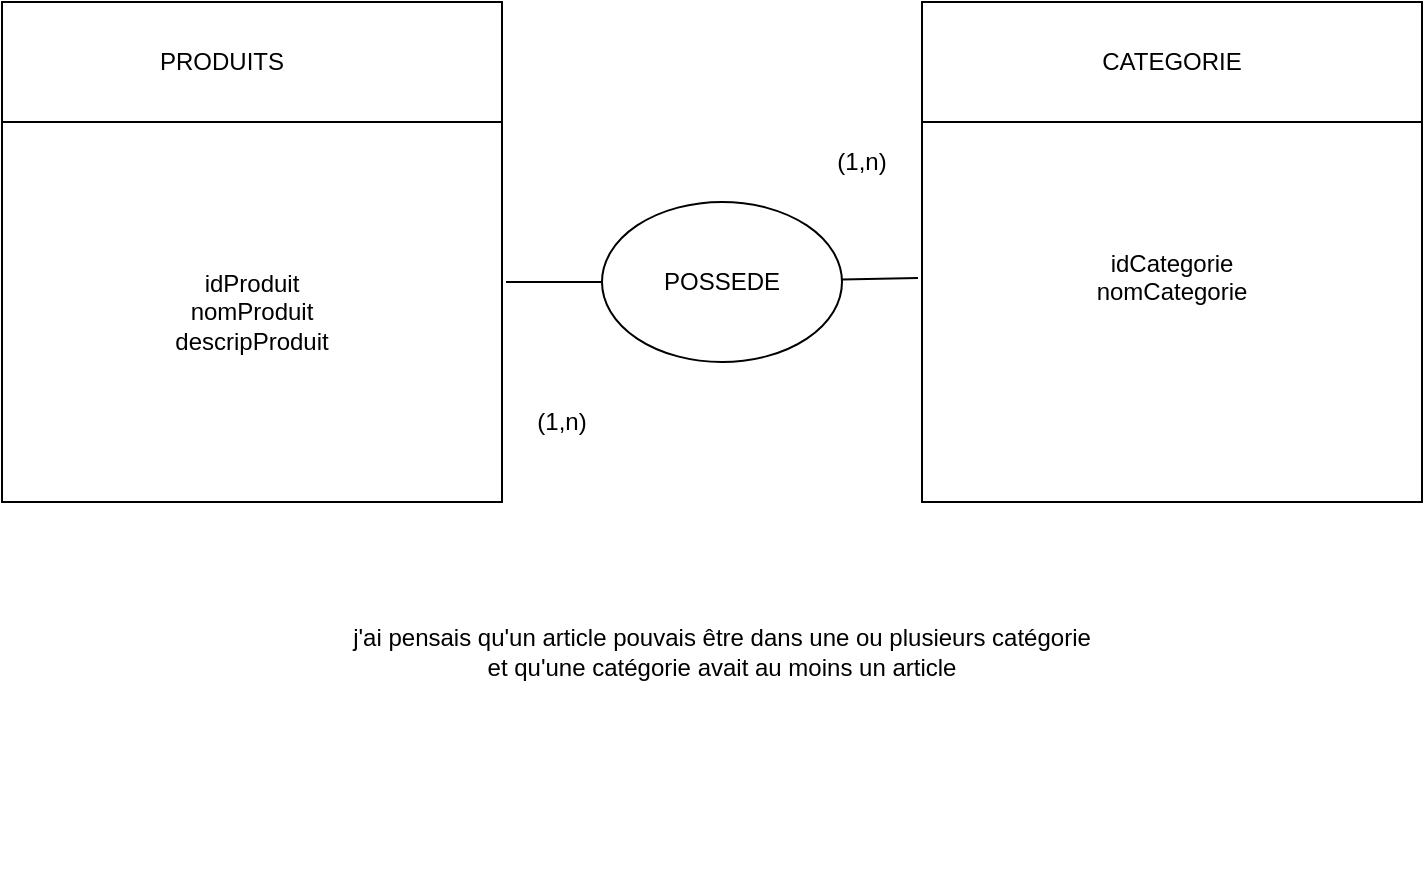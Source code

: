 <mxfile version="12.9.4"><diagram id="tGDNasB1IW5DzUNtyWFp" name="Page-1"><mxGraphModel dx="1422" dy="769" grid="1" gridSize="10" guides="1" tooltips="1" connect="1" arrows="1" fold="1" page="1" pageScale="1" pageWidth="827" pageHeight="1169" math="0" shadow="0"><root><mxCell id="0"/><mxCell id="1" parent="0"/><mxCell id="fcIHFRt_v4_z-UO6lQs9-1" value="" style="whiteSpace=wrap;html=1;aspect=fixed;" vertex="1" parent="1"><mxGeometry x="60" y="60" width="250" height="250" as="geometry"/></mxCell><mxCell id="fcIHFRt_v4_z-UO6lQs9-2" value="" style="whiteSpace=wrap;html=1;aspect=fixed;" vertex="1" parent="1"><mxGeometry x="520" y="60" width="250" height="250" as="geometry"/></mxCell><mxCell id="fcIHFRt_v4_z-UO6lQs9-4" value="" style="endArrow=none;html=1;" edge="1" parent="1"><mxGeometry width="50" height="50" relative="1" as="geometry"><mxPoint x="310" y="120" as="sourcePoint"/><mxPoint x="60" y="120" as="targetPoint"/><Array as="points"><mxPoint x="110" y="120"/></Array></mxGeometry></mxCell><mxCell id="fcIHFRt_v4_z-UO6lQs9-5" value="" style="endArrow=none;html=1;" edge="1" parent="1"><mxGeometry width="50" height="50" relative="1" as="geometry"><mxPoint x="770" y="120" as="sourcePoint"/><mxPoint x="520" y="120" as="targetPoint"/><Array as="points"><mxPoint x="570" y="120"/></Array></mxGeometry></mxCell><mxCell id="fcIHFRt_v4_z-UO6lQs9-7" value="PRODUITS" style="text;html=1;strokeColor=none;fillColor=none;align=center;verticalAlign=middle;whiteSpace=wrap;rounded=0;" vertex="1" parent="1"><mxGeometry x="80" y="80" width="180" height="20" as="geometry"/></mxCell><mxCell id="fcIHFRt_v4_z-UO6lQs9-8" value="CATEGORIE" style="text;html=1;strokeColor=none;fillColor=none;align=center;verticalAlign=middle;whiteSpace=wrap;rounded=0;" vertex="1" parent="1"><mxGeometry x="555" y="80" width="180" height="20" as="geometry"/></mxCell><mxCell id="fcIHFRt_v4_z-UO6lQs9-10" value="&lt;div&gt;idProduit&lt;/div&gt;&lt;div&gt;nomProduit&lt;br&gt;&lt;/div&gt;&lt;div&gt;descripProduit&lt;br&gt;&lt;/div&gt;" style="text;html=1;strokeColor=none;fillColor=none;align=center;verticalAlign=middle;whiteSpace=wrap;rounded=0;" vertex="1" parent="1"><mxGeometry x="80" y="140" width="210" height="150" as="geometry"/></mxCell><mxCell id="fcIHFRt_v4_z-UO6lQs9-11" value="&lt;div&gt;idCategorie&lt;/div&gt;&lt;div&gt;nomCategorie&lt;/div&gt;&lt;div&gt;&lt;br&gt;&lt;/div&gt;" style="text;html=1;strokeColor=none;fillColor=none;align=center;verticalAlign=middle;whiteSpace=wrap;rounded=0;" vertex="1" parent="1"><mxGeometry x="565" y="140" width="160" height="130" as="geometry"/></mxCell><mxCell id="fcIHFRt_v4_z-UO6lQs9-12" value="" style="ellipse;whiteSpace=wrap;html=1;" vertex="1" parent="1"><mxGeometry x="360" y="160" width="120" height="80" as="geometry"/></mxCell><mxCell id="fcIHFRt_v4_z-UO6lQs9-13" value="" style="endArrow=none;html=1;exitX=1.008;exitY=0.56;exitDx=0;exitDy=0;exitPerimeter=0;entryX=0;entryY=0.5;entryDx=0;entryDy=0;" edge="1" parent="1" source="fcIHFRt_v4_z-UO6lQs9-1" target="fcIHFRt_v4_z-UO6lQs9-12"><mxGeometry width="50" height="50" relative="1" as="geometry"><mxPoint x="390" y="420" as="sourcePoint"/><mxPoint x="440" y="370" as="targetPoint"/></mxGeometry></mxCell><mxCell id="fcIHFRt_v4_z-UO6lQs9-14" value="" style="endArrow=none;html=1;entryX=-0.008;entryY=0.552;entryDx=0;entryDy=0;entryPerimeter=0;" edge="1" parent="1" source="fcIHFRt_v4_z-UO6lQs9-12" target="fcIHFRt_v4_z-UO6lQs9-2"><mxGeometry width="50" height="50" relative="1" as="geometry"><mxPoint x="390" y="420" as="sourcePoint"/><mxPoint x="440" y="370" as="targetPoint"/></mxGeometry></mxCell><mxCell id="fcIHFRt_v4_z-UO6lQs9-16" value="POSSEDE" style="text;html=1;strokeColor=none;fillColor=none;align=center;verticalAlign=middle;whiteSpace=wrap;rounded=0;" vertex="1" parent="1"><mxGeometry x="380" y="190" width="80" height="20" as="geometry"/></mxCell><mxCell id="fcIHFRt_v4_z-UO6lQs9-17" value="&lt;div&gt;(1,n)&lt;br&gt;&lt;/div&gt;" style="text;html=1;strokeColor=none;fillColor=none;align=center;verticalAlign=middle;whiteSpace=wrap;rounded=0;" vertex="1" parent="1"><mxGeometry x="470" y="130" width="40" height="20" as="geometry"/></mxCell><mxCell id="fcIHFRt_v4_z-UO6lQs9-18" value="&lt;div&gt;(1,n)&lt;br&gt;&lt;/div&gt;" style="text;html=1;strokeColor=none;fillColor=none;align=center;verticalAlign=middle;whiteSpace=wrap;rounded=0;" vertex="1" parent="1"><mxGeometry x="320" y="260" width="40" height="20" as="geometry"/></mxCell><mxCell id="fcIHFRt_v4_z-UO6lQs9-19" value="j'ai pensais qu'un article pouvais être dans une ou plusieurs catégorie et qu'une catégorie avait au moins un article " style="text;html=1;strokeColor=none;fillColor=none;align=center;verticalAlign=middle;whiteSpace=wrap;rounded=0;" vertex="1" parent="1"><mxGeometry x="230" y="270" width="380" height="230" as="geometry"/></mxCell></root></mxGraphModel></diagram></mxfile>